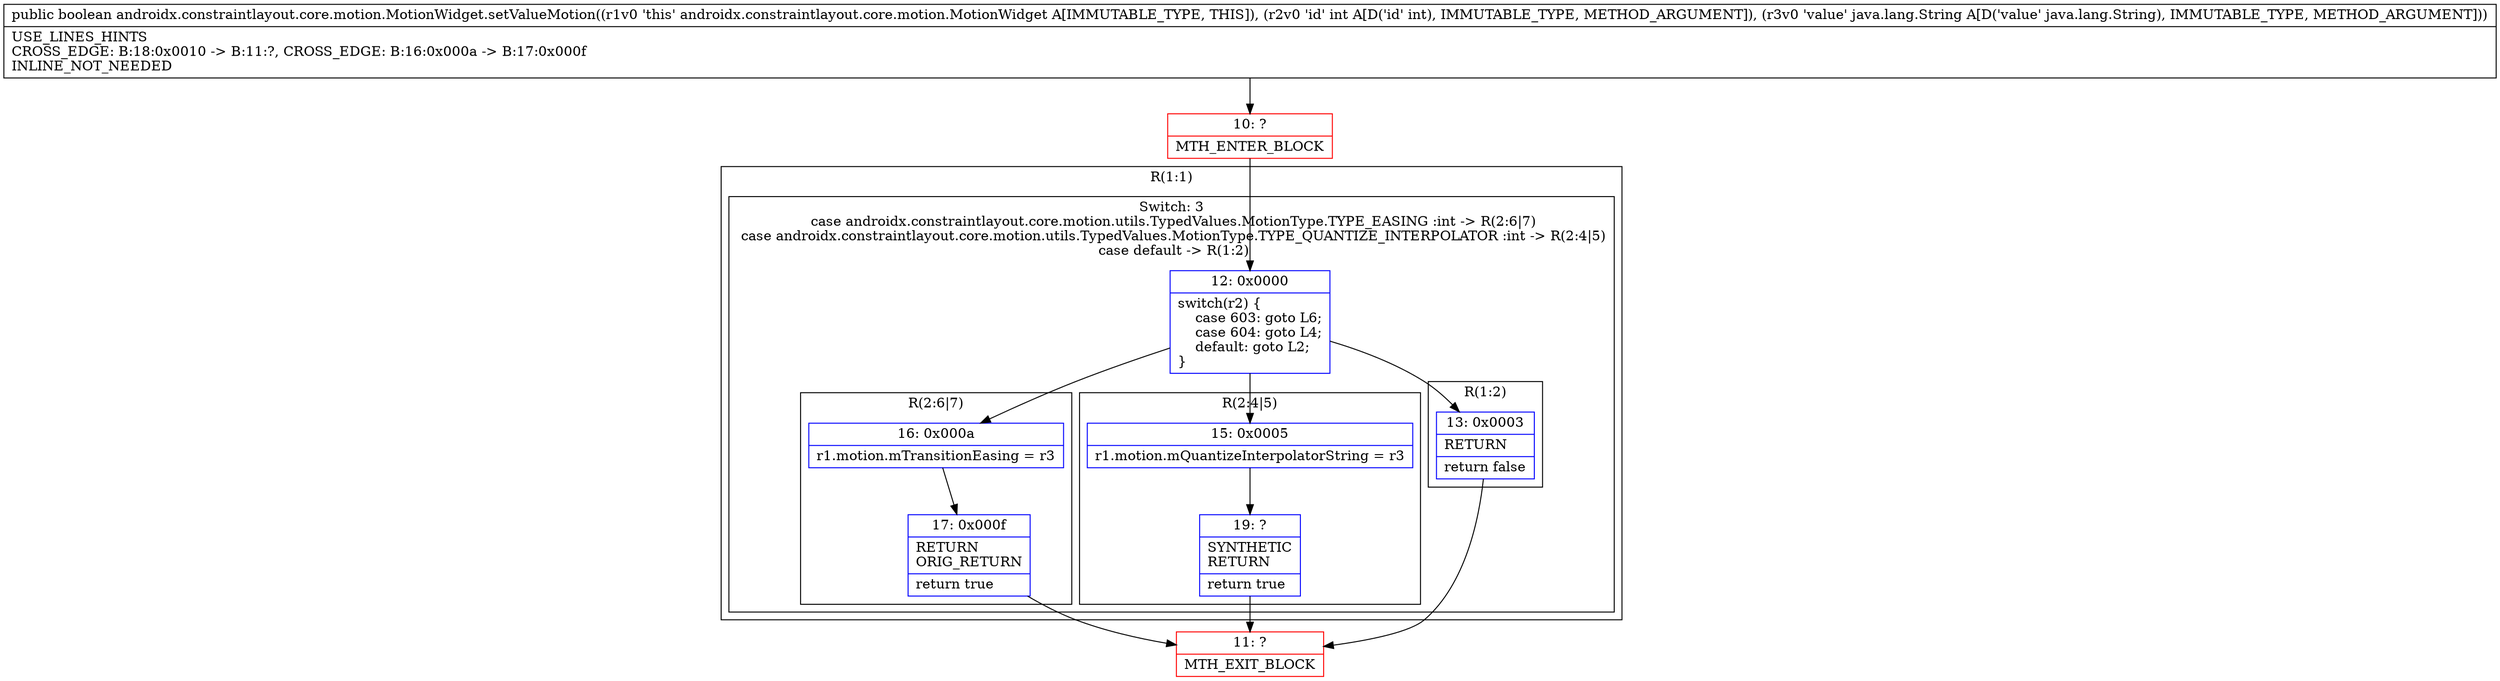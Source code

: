 digraph "CFG forandroidx.constraintlayout.core.motion.MotionWidget.setValueMotion(ILjava\/lang\/String;)Z" {
subgraph cluster_Region_2096847231 {
label = "R(1:1)";
node [shape=record,color=blue];
subgraph cluster_SwitchRegion_2024452756 {
label = "Switch: 3
 case androidx.constraintlayout.core.motion.utils.TypedValues.MotionType.TYPE_EASING :int -> R(2:6|7)
 case androidx.constraintlayout.core.motion.utils.TypedValues.MotionType.TYPE_QUANTIZE_INTERPOLATOR :int -> R(2:4|5)
 case default -> R(1:2)";
node [shape=record,color=blue];
Node_12 [shape=record,label="{12\:\ 0x0000|switch(r2) \{\l    case 603: goto L6;\l    case 604: goto L4;\l    default: goto L2;\l\}\l}"];
subgraph cluster_Region_197248151 {
label = "R(2:6|7)";
node [shape=record,color=blue];
Node_16 [shape=record,label="{16\:\ 0x000a|r1.motion.mTransitionEasing = r3\l}"];
Node_17 [shape=record,label="{17\:\ 0x000f|RETURN\lORIG_RETURN\l|return true\l}"];
}
subgraph cluster_Region_2027217041 {
label = "R(2:4|5)";
node [shape=record,color=blue];
Node_15 [shape=record,label="{15\:\ 0x0005|r1.motion.mQuantizeInterpolatorString = r3\l}"];
Node_19 [shape=record,label="{19\:\ ?|SYNTHETIC\lRETURN\l|return true\l}"];
}
subgraph cluster_Region_1581411925 {
label = "R(1:2)";
node [shape=record,color=blue];
Node_13 [shape=record,label="{13\:\ 0x0003|RETURN\l|return false\l}"];
}
}
}
Node_10 [shape=record,color=red,label="{10\:\ ?|MTH_ENTER_BLOCK\l}"];
Node_11 [shape=record,color=red,label="{11\:\ ?|MTH_EXIT_BLOCK\l}"];
MethodNode[shape=record,label="{public boolean androidx.constraintlayout.core.motion.MotionWidget.setValueMotion((r1v0 'this' androidx.constraintlayout.core.motion.MotionWidget A[IMMUTABLE_TYPE, THIS]), (r2v0 'id' int A[D('id' int), IMMUTABLE_TYPE, METHOD_ARGUMENT]), (r3v0 'value' java.lang.String A[D('value' java.lang.String), IMMUTABLE_TYPE, METHOD_ARGUMENT]))  | USE_LINES_HINTS\lCROSS_EDGE: B:18:0x0010 \-\> B:11:?, CROSS_EDGE: B:16:0x000a \-\> B:17:0x000f\lINLINE_NOT_NEEDED\l}"];
MethodNode -> Node_10;Node_12 -> Node_13;
Node_12 -> Node_15;
Node_12 -> Node_16;
Node_16 -> Node_17;
Node_17 -> Node_11;
Node_15 -> Node_19;
Node_19 -> Node_11;
Node_13 -> Node_11;
Node_10 -> Node_12;
}


